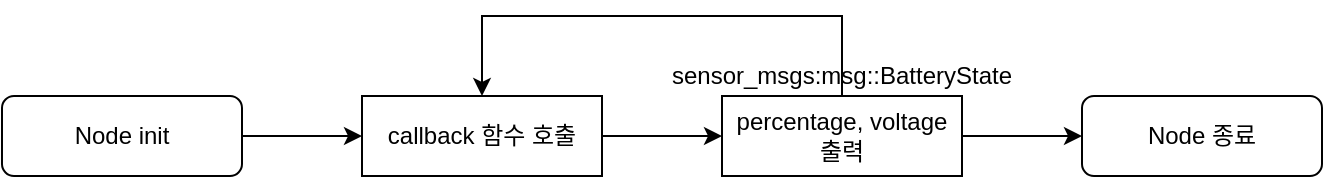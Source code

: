 <mxfile version="14.8.1" type="github">
  <diagram id="qyTC9RJToAtXXp_AVU-E" name="Page-1">
    <mxGraphModel dx="1372" dy="760" grid="1" gridSize="10" guides="1" tooltips="1" connect="1" arrows="1" fold="1" page="1" pageScale="1" pageWidth="1169" pageHeight="827" math="0" shadow="0">
      <root>
        <mxCell id="0" />
        <mxCell id="1" parent="0" />
        <mxCell id="_r_4Eiqm54N-Ta7e65Ye-5" style="edgeStyle=orthogonalEdgeStyle;rounded=0;orthogonalLoop=1;jettySize=auto;html=1;exitX=1;exitY=0.5;exitDx=0;exitDy=0;entryX=0;entryY=0.5;entryDx=0;entryDy=0;" edge="1" parent="1" source="_r_4Eiqm54N-Ta7e65Ye-1" target="_r_4Eiqm54N-Ta7e65Ye-2">
          <mxGeometry relative="1" as="geometry" />
        </mxCell>
        <mxCell id="_r_4Eiqm54N-Ta7e65Ye-1" value="Node init" style="rounded=1;whiteSpace=wrap;html=1;" vertex="1" parent="1">
          <mxGeometry x="150" y="270" width="120" height="40" as="geometry" />
        </mxCell>
        <mxCell id="_r_4Eiqm54N-Ta7e65Ye-6" style="edgeStyle=orthogonalEdgeStyle;rounded=0;orthogonalLoop=1;jettySize=auto;html=1;exitX=1;exitY=0.5;exitDx=0;exitDy=0;" edge="1" parent="1" source="_r_4Eiqm54N-Ta7e65Ye-2" target="_r_4Eiqm54N-Ta7e65Ye-3">
          <mxGeometry relative="1" as="geometry" />
        </mxCell>
        <mxCell id="_r_4Eiqm54N-Ta7e65Ye-2" value="callback 함수 호출" style="rounded=1;whiteSpace=wrap;html=1;arcSize=0;" vertex="1" parent="1">
          <mxGeometry x="330" y="270" width="120" height="40" as="geometry" />
        </mxCell>
        <mxCell id="_r_4Eiqm54N-Ta7e65Ye-9" style="edgeStyle=orthogonalEdgeStyle;rounded=0;orthogonalLoop=1;jettySize=auto;html=1;exitX=1;exitY=0.5;exitDx=0;exitDy=0;entryX=0;entryY=0.5;entryDx=0;entryDy=0;" edge="1" parent="1" source="_r_4Eiqm54N-Ta7e65Ye-3" target="_r_4Eiqm54N-Ta7e65Ye-4">
          <mxGeometry relative="1" as="geometry" />
        </mxCell>
        <mxCell id="_r_4Eiqm54N-Ta7e65Ye-3" value="percentage, voltage 출력" style="rounded=1;whiteSpace=wrap;html=1;arcSize=0;" vertex="1" parent="1">
          <mxGeometry x="510" y="270" width="120" height="40" as="geometry" />
        </mxCell>
        <mxCell id="_r_4Eiqm54N-Ta7e65Ye-4" value="Node 종료" style="rounded=1;whiteSpace=wrap;html=1;" vertex="1" parent="1">
          <mxGeometry x="690" y="270" width="120" height="40" as="geometry" />
        </mxCell>
        <mxCell id="_r_4Eiqm54N-Ta7e65Ye-8" style="edgeStyle=orthogonalEdgeStyle;rounded=0;orthogonalLoop=1;jettySize=auto;html=1;exitX=0.5;exitY=1;exitDx=0;exitDy=0;entryX=0.5;entryY=0;entryDx=0;entryDy=0;" edge="1" parent="1" source="_r_4Eiqm54N-Ta7e65Ye-7" target="_r_4Eiqm54N-Ta7e65Ye-2">
          <mxGeometry relative="1" as="geometry">
            <Array as="points">
              <mxPoint x="570" y="230" />
              <mxPoint x="390" y="230" />
            </Array>
          </mxGeometry>
        </mxCell>
        <mxCell id="_r_4Eiqm54N-Ta7e65Ye-7" value="sensor_msgs:msg::BatteryState" style="text;html=1;strokeColor=none;fillColor=none;align=center;verticalAlign=middle;whiteSpace=wrap;rounded=0;" vertex="1" parent="1">
          <mxGeometry x="550" y="250" width="40" height="20" as="geometry" />
        </mxCell>
      </root>
    </mxGraphModel>
  </diagram>
</mxfile>
